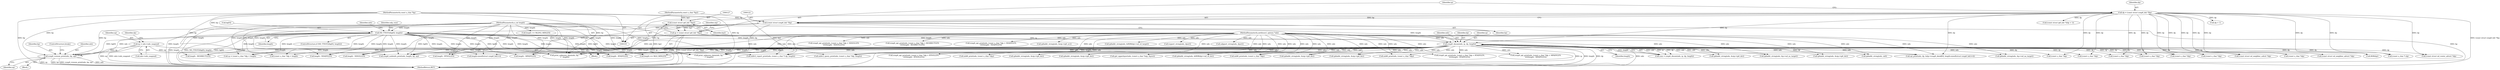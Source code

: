 digraph "0_tcpdump_67c7126062d59729cd421bb38f9594015c9907ba@pointer" {
"1000780" [label="(Call,icmp6_rrenum_print(ndo, bp, ep))"];
"1000171" [label="(Call,icmp6_cksum(ndo, ip, dp, length))"];
"1000106" [label="(MethodParameterIn,netdissect_options *ndo)"];
"1000124" [label="(Call,ip = (const struct ip6_hdr *)bp2)"];
"1000126" [label="(Call,(const struct ip6_hdr *)bp2)"];
"1000109" [label="(MethodParameterIn,const u_char *bp2)"];
"1000119" [label="(Call,dp = (const struct icmp6_hdr *)bp)"];
"1000121" [label="(Call,(const struct icmp6_hdr *)bp)"];
"1000107" [label="(MethodParameterIn,const u_char *bp)"];
"1000156" [label="(Call,ND_TTEST2(bp[0], length))"];
"1000108" [label="(MethodParameterIn,u_int length)"];
"1000136" [label="(Call,ep = ndo->ndo_snapend)"];
"1000780" [label="(Call,icmp6_rrenum_print(ndo, bp, ep))"];
"1000851" [label="(Call,cp = (const u_char *)dp + length)"];
"1000156" [label="(Call,ND_TTEST2(bp[0], length))"];
"1000163" [label="(Identifier,udp_sum)"];
"1000384" [label="(Call,ip6addr_string(ndo, &oip->ip6_dst))"];
"1000654" [label="(Call,ip6addr_string(ndo, &p->nd_ns_target))"];
"1000107" [label="(MethodParameterIn,const u_char *bp)"];
"1000125" [label="(Identifier,ip)"];
"1000292" [label="(Call,ip6addr_string(ndo, &oip->ip6_dst))"];
"1000143" [label="(Identifier,dp)"];
"1000717" [label="(Call,icmp6_opt_print(ndo, (const u_char *)dp + NDADVLEN,\n\t\t\t\t\tlength - NDADVLEN))"];
"1000854" [label="(Call,(const u_char *)dp)"];
"1000312" [label="(Call,ip6addr_string(ndo, &oip->ip6_src))"];
"1000882" [label="(Call,ip6addr_string(ndo, in6))"];
"1000172" [label="(Identifier,ndo)"];
"1000582" [label="(Call,(const u_char *)dp)"];
"1000587" [label="(Call,mld6_print(ndo, (const u_char *)dp))"];
"1000964" [label="(Call,rpl_print(ndo, dp, &dp->icmp6_data8[0], length-sizeof(struct icmp6_hdr)+4))"];
"1000853" [label="(Call,(const u_char *)dp + length)"];
"1000756" [label="(Call,ip6addr_string(ndo, &RDR(dp)->nd_rd_target))"];
"1000356" [label="(Call,tcpport_string(ndo, dport))"];
"1000549" [label="(Call,mld6_print(ndo, (const u_char *)dp))"];
"1000306" [label="(Call,ip6addr_string(ndo, &oip->ip6_dst))"];
"1000580" [label="(Call,mld6_print(ndo, (const u_char *)dp))"];
"1000123" [label="(Identifier,bp)"];
"1000373" [label="(Call,udpport_string(ndo, dport))"];
"1000693" [label="(Call,ip6addr_string(ndo, &p->nd_na_target))"];
"1000959" [label="(Call,length - MPADVLEN)"];
"1000599" [label="(Call,icmp6_opt_print(ndo, (const u_char *)dp + RTSOLLEN,\n\t\t\t\t\tlength - RTSOLLEN))"];
"1000782" [label="(Identifier,bp)"];
"1000784" [label="(ControlStructure,break;)"];
"1000973" [label="(Call,length-sizeof(struct icmp6_hdr)+4)"];
"1000681" [label="(Call,(const struct nd_neighbor_advert *)dp)"];
"1000367" [label="(Call,ip6addr_string(ndo, &oip->ip6_dst))"];
"1000131" [label="(Call,(const struct ip6_hdr *)(dp + 1))"];
"1000174" [label="(Identifier,dp)"];
"1000350" [label="(Call,ip6addr_string(ndo, &oip->ip6_dst))"];
"1000731" [label="(Call,RDR(dp))"];
"1000126" [label="(Call,(const struct ip6_hdr *)bp2)"];
"1000551" [label="(Call,(const u_char *)dp)"];
"1000566" [label="(Call,(const u_char *)dp)"];
"1000797" [label="(Call,mldv2_report_print(ndo, (const u_char *) dp, length))"];
"1000160" [label="(Identifier,length)"];
"1000119" [label="(Call,dp = (const struct icmp6_hdr *)bp)"];
"1000324" [label="(Call,get_upperlayer(ndo, (const u_char *)oip, &prot))"];
"1000157" [label="(Call,bp[0])"];
"1000589" [label="(Call,(const u_char *)dp)"];
"1000739" [label="(Call,ip6addr_string(ndo, &RDR(dp)->nd_rd_dst))"];
"1000138" [label="(Call,ndo->ndo_snapend)"];
"1000128" [label="(Identifier,bp2)"];
"1000111" [label="(Block,)"];
"1000606" [label="(Call,length - RTSOLLEN)"];
"1000619" [label="(Call,(const struct nd_router_advert *)dp)"];
"1000130" [label="(Identifier,oip)"];
"1000169" [label="(Call,sum = icmp6_cksum(ndo, ip, dp, length))"];
"1000642" [label="(Call,(const struct nd_neighbor_solicit *)dp)"];
"1000136" [label="(Call,ep = ndo->ndo_snapend)"];
"1000109" [label="(MethodParameterIn,const u_char *bp2)"];
"1000445" [label="(Call,ip6addr_string(ndo, &oip->ip6_dst))"];
"1000545" [label="(Call,length == MLD_MINLEN)"];
"1000564" [label="(Call,mldv2_query_print(ndo, (const u_char *)dp, length))"];
"1000783" [label="(Identifier,ep)"];
"1000121" [label="(Call,(const struct icmp6_hdr *)bp)"];
"1000633" [label="(Call,length - RTADVLEN)"];
"1000775" [label="(Call,length - REDIRECTLEN)"];
"1000626" [label="(Call,icmp6_opt_print(ndo, (const u_char *)dp + RTADVLEN,\n\t\t\t\t\tlength - RTADVLEN))"];
"1000120" [label="(Identifier,dp)"];
"1000799" [label="(Call,(const u_char *) dp)"];
"1000665" [label="(Call,icmp6_opt_print(ndo, (const u_char *)dp + NDSOLLEN,\n\t\t\t\t\tlength - NDSOLLEN))"];
"1000137" [label="(Identifier,ep)"];
"1000124" [label="(Call,ip = (const struct ip6_hdr *)bp2)"];
"1000197" [label="(Identifier,ndo)"];
"1000768" [label="(Call,icmp6_opt_print(ndo, (const u_char *)dp + REDIRECTLEN,\n\t\t\t\t\tlength - REDIRECTLEN))"];
"1000781" [label="(Identifier,ndo)"];
"1000175" [label="(Identifier,length)"];
"1000155" [label="(ControlStructure,if (ND_TTEST2(bp[0], length)))"];
"1000108" [label="(MethodParameterIn,u_int length)"];
"1000724" [label="(Call,length - NDADVLEN)"];
"1000672" [label="(Call,length - NDSOLLEN)"];
"1000556" [label="(Call,length >= MLDV2_MINLEN)"];
"1000602" [label="(Call,(const u_char *)dp)"];
"1000262" [label="(Block,)"];
"1000133" [label="(Call,dp + 1)"];
"1000787" [label="(Call,icmp6_nodeinfo_print(ndo, length, bp, ep))"];
"1000173" [label="(Identifier,ip)"];
"1000952" [label="(Call,icmp6_opt_print(ndo, (const u_char *)dp + MPADVLEN,\n\t\t\t\t\tlength - MPADVLEN))"];
"1001016" [label="(MethodReturn,RET)"];
"1000993" [label="(Call,print_unknown_data(ndo, bp,\"\n\t\", length))"];
"1000106" [label="(MethodParameterIn,netdissect_options *ndo)"];
"1000171" [label="(Call,icmp6_cksum(ndo, ip, dp, length))"];
"1000955" [label="(Call,(const u_char *)dp)"];
"1000405" [label="(Call,print_unknown_data(ndo, bp,\"\n\t\",length))"];
"1000780" -> "1000262"  [label="AST: "];
"1000780" -> "1000783"  [label="CFG: "];
"1000781" -> "1000780"  [label="AST: "];
"1000782" -> "1000780"  [label="AST: "];
"1000783" -> "1000780"  [label="AST: "];
"1000784" -> "1000780"  [label="CFG: "];
"1000780" -> "1001016"  [label="DDG: icmp6_rrenum_print(ndo, bp, ep)"];
"1000780" -> "1001016"  [label="DDG: ndo"];
"1000780" -> "1001016"  [label="DDG: ep"];
"1000780" -> "1001016"  [label="DDG: bp"];
"1000171" -> "1000780"  [label="DDG: ndo"];
"1000106" -> "1000780"  [label="DDG: ndo"];
"1000156" -> "1000780"  [label="DDG: bp[0]"];
"1000121" -> "1000780"  [label="DDG: bp"];
"1000107" -> "1000780"  [label="DDG: bp"];
"1000136" -> "1000780"  [label="DDG: ep"];
"1000171" -> "1000169"  [label="AST: "];
"1000171" -> "1000175"  [label="CFG: "];
"1000172" -> "1000171"  [label="AST: "];
"1000173" -> "1000171"  [label="AST: "];
"1000174" -> "1000171"  [label="AST: "];
"1000175" -> "1000171"  [label="AST: "];
"1000169" -> "1000171"  [label="CFG: "];
"1000171" -> "1001016"  [label="DDG: ndo"];
"1000171" -> "1001016"  [label="DDG: ip"];
"1000171" -> "1001016"  [label="DDG: length"];
"1000171" -> "1001016"  [label="DDG: dp"];
"1000171" -> "1000169"  [label="DDG: ndo"];
"1000171" -> "1000169"  [label="DDG: ip"];
"1000171" -> "1000169"  [label="DDG: dp"];
"1000171" -> "1000169"  [label="DDG: length"];
"1000106" -> "1000171"  [label="DDG: ndo"];
"1000124" -> "1000171"  [label="DDG: ip"];
"1000119" -> "1000171"  [label="DDG: dp"];
"1000156" -> "1000171"  [label="DDG: length"];
"1000108" -> "1000171"  [label="DDG: length"];
"1000171" -> "1000292"  [label="DDG: ndo"];
"1000171" -> "1000306"  [label="DDG: ndo"];
"1000171" -> "1000324"  [label="DDG: ndo"];
"1000171" -> "1000350"  [label="DDG: ndo"];
"1000171" -> "1000367"  [label="DDG: ndo"];
"1000171" -> "1000384"  [label="DDG: ndo"];
"1000171" -> "1000405"  [label="DDG: ndo"];
"1000171" -> "1000405"  [label="DDG: length"];
"1000171" -> "1000445"  [label="DDG: ndo"];
"1000171" -> "1000545"  [label="DDG: length"];
"1000171" -> "1000549"  [label="DDG: ndo"];
"1000171" -> "1000551"  [label="DDG: dp"];
"1000171" -> "1000564"  [label="DDG: ndo"];
"1000171" -> "1000566"  [label="DDG: dp"];
"1000171" -> "1000580"  [label="DDG: ndo"];
"1000171" -> "1000582"  [label="DDG: dp"];
"1000171" -> "1000587"  [label="DDG: ndo"];
"1000171" -> "1000589"  [label="DDG: dp"];
"1000171" -> "1000599"  [label="DDG: ndo"];
"1000171" -> "1000602"  [label="DDG: dp"];
"1000171" -> "1000606"  [label="DDG: length"];
"1000171" -> "1000619"  [label="DDG: dp"];
"1000171" -> "1000626"  [label="DDG: ndo"];
"1000171" -> "1000633"  [label="DDG: length"];
"1000171" -> "1000642"  [label="DDG: dp"];
"1000171" -> "1000654"  [label="DDG: ndo"];
"1000171" -> "1000672"  [label="DDG: length"];
"1000171" -> "1000681"  [label="DDG: dp"];
"1000171" -> "1000693"  [label="DDG: ndo"];
"1000171" -> "1000724"  [label="DDG: length"];
"1000171" -> "1000731"  [label="DDG: dp"];
"1000171" -> "1000739"  [label="DDG: ndo"];
"1000171" -> "1000775"  [label="DDG: length"];
"1000171" -> "1000787"  [label="DDG: ndo"];
"1000171" -> "1000787"  [label="DDG: length"];
"1000171" -> "1000797"  [label="DDG: ndo"];
"1000171" -> "1000797"  [label="DDG: length"];
"1000171" -> "1000799"  [label="DDG: dp"];
"1000171" -> "1000851"  [label="DDG: length"];
"1000171" -> "1000854"  [label="DDG: dp"];
"1000171" -> "1000853"  [label="DDG: length"];
"1000171" -> "1000882"  [label="DDG: ndo"];
"1000171" -> "1000952"  [label="DDG: ndo"];
"1000171" -> "1000955"  [label="DDG: dp"];
"1000171" -> "1000959"  [label="DDG: length"];
"1000171" -> "1000964"  [label="DDG: ndo"];
"1000171" -> "1000964"  [label="DDG: dp"];
"1000171" -> "1000973"  [label="DDG: length"];
"1000171" -> "1000993"  [label="DDG: ndo"];
"1000171" -> "1000993"  [label="DDG: length"];
"1000106" -> "1000105"  [label="AST: "];
"1000106" -> "1001016"  [label="DDG: ndo"];
"1000106" -> "1000292"  [label="DDG: ndo"];
"1000106" -> "1000306"  [label="DDG: ndo"];
"1000106" -> "1000312"  [label="DDG: ndo"];
"1000106" -> "1000324"  [label="DDG: ndo"];
"1000106" -> "1000350"  [label="DDG: ndo"];
"1000106" -> "1000356"  [label="DDG: ndo"];
"1000106" -> "1000367"  [label="DDG: ndo"];
"1000106" -> "1000373"  [label="DDG: ndo"];
"1000106" -> "1000384"  [label="DDG: ndo"];
"1000106" -> "1000405"  [label="DDG: ndo"];
"1000106" -> "1000445"  [label="DDG: ndo"];
"1000106" -> "1000549"  [label="DDG: ndo"];
"1000106" -> "1000564"  [label="DDG: ndo"];
"1000106" -> "1000580"  [label="DDG: ndo"];
"1000106" -> "1000587"  [label="DDG: ndo"];
"1000106" -> "1000599"  [label="DDG: ndo"];
"1000106" -> "1000626"  [label="DDG: ndo"];
"1000106" -> "1000654"  [label="DDG: ndo"];
"1000106" -> "1000665"  [label="DDG: ndo"];
"1000106" -> "1000693"  [label="DDG: ndo"];
"1000106" -> "1000717"  [label="DDG: ndo"];
"1000106" -> "1000739"  [label="DDG: ndo"];
"1000106" -> "1000756"  [label="DDG: ndo"];
"1000106" -> "1000768"  [label="DDG: ndo"];
"1000106" -> "1000787"  [label="DDG: ndo"];
"1000106" -> "1000797"  [label="DDG: ndo"];
"1000106" -> "1000882"  [label="DDG: ndo"];
"1000106" -> "1000952"  [label="DDG: ndo"];
"1000106" -> "1000964"  [label="DDG: ndo"];
"1000106" -> "1000993"  [label="DDG: ndo"];
"1000124" -> "1000111"  [label="AST: "];
"1000124" -> "1000126"  [label="CFG: "];
"1000125" -> "1000124"  [label="AST: "];
"1000126" -> "1000124"  [label="AST: "];
"1000130" -> "1000124"  [label="CFG: "];
"1000124" -> "1001016"  [label="DDG: (const struct ip6_hdr *)bp2"];
"1000124" -> "1001016"  [label="DDG: ip"];
"1000126" -> "1000124"  [label="DDG: bp2"];
"1000126" -> "1000128"  [label="CFG: "];
"1000127" -> "1000126"  [label="AST: "];
"1000128" -> "1000126"  [label="AST: "];
"1000126" -> "1001016"  [label="DDG: bp2"];
"1000109" -> "1000126"  [label="DDG: bp2"];
"1000109" -> "1000105"  [label="AST: "];
"1000109" -> "1001016"  [label="DDG: bp2"];
"1000119" -> "1000111"  [label="AST: "];
"1000119" -> "1000121"  [label="CFG: "];
"1000120" -> "1000119"  [label="AST: "];
"1000121" -> "1000119"  [label="AST: "];
"1000125" -> "1000119"  [label="CFG: "];
"1000119" -> "1001016"  [label="DDG: (const struct icmp6_hdr *)bp"];
"1000121" -> "1000119"  [label="DDG: bp"];
"1000119" -> "1000131"  [label="DDG: dp"];
"1000119" -> "1000133"  [label="DDG: dp"];
"1000119" -> "1000551"  [label="DDG: dp"];
"1000119" -> "1000566"  [label="DDG: dp"];
"1000119" -> "1000582"  [label="DDG: dp"];
"1000119" -> "1000589"  [label="DDG: dp"];
"1000119" -> "1000602"  [label="DDG: dp"];
"1000119" -> "1000619"  [label="DDG: dp"];
"1000119" -> "1000642"  [label="DDG: dp"];
"1000119" -> "1000681"  [label="DDG: dp"];
"1000119" -> "1000731"  [label="DDG: dp"];
"1000119" -> "1000799"  [label="DDG: dp"];
"1000119" -> "1000854"  [label="DDG: dp"];
"1000119" -> "1000955"  [label="DDG: dp"];
"1000119" -> "1000964"  [label="DDG: dp"];
"1000121" -> "1000123"  [label="CFG: "];
"1000122" -> "1000121"  [label="AST: "];
"1000123" -> "1000121"  [label="AST: "];
"1000121" -> "1001016"  [label="DDG: bp"];
"1000107" -> "1000121"  [label="DDG: bp"];
"1000121" -> "1000156"  [label="DDG: bp"];
"1000121" -> "1000405"  [label="DDG: bp"];
"1000121" -> "1000787"  [label="DDG: bp"];
"1000121" -> "1000993"  [label="DDG: bp"];
"1000107" -> "1000105"  [label="AST: "];
"1000107" -> "1001016"  [label="DDG: bp"];
"1000107" -> "1000156"  [label="DDG: bp"];
"1000107" -> "1000405"  [label="DDG: bp"];
"1000107" -> "1000787"  [label="DDG: bp"];
"1000107" -> "1000993"  [label="DDG: bp"];
"1000156" -> "1000155"  [label="AST: "];
"1000156" -> "1000160"  [label="CFG: "];
"1000157" -> "1000156"  [label="AST: "];
"1000160" -> "1000156"  [label="AST: "];
"1000163" -> "1000156"  [label="CFG: "];
"1000197" -> "1000156"  [label="CFG: "];
"1000156" -> "1001016"  [label="DDG: bp[0]"];
"1000156" -> "1001016"  [label="DDG: length"];
"1000156" -> "1001016"  [label="DDG: ND_TTEST2(bp[0], length)"];
"1000108" -> "1000156"  [label="DDG: length"];
"1000156" -> "1000405"  [label="DDG: bp[0]"];
"1000156" -> "1000405"  [label="DDG: length"];
"1000156" -> "1000545"  [label="DDG: length"];
"1000156" -> "1000606"  [label="DDG: length"];
"1000156" -> "1000633"  [label="DDG: length"];
"1000156" -> "1000672"  [label="DDG: length"];
"1000156" -> "1000724"  [label="DDG: length"];
"1000156" -> "1000775"  [label="DDG: length"];
"1000156" -> "1000787"  [label="DDG: length"];
"1000156" -> "1000787"  [label="DDG: bp[0]"];
"1000156" -> "1000797"  [label="DDG: length"];
"1000156" -> "1000851"  [label="DDG: length"];
"1000156" -> "1000853"  [label="DDG: length"];
"1000156" -> "1000959"  [label="DDG: length"];
"1000156" -> "1000973"  [label="DDG: length"];
"1000156" -> "1000993"  [label="DDG: bp[0]"];
"1000156" -> "1000993"  [label="DDG: length"];
"1000108" -> "1000105"  [label="AST: "];
"1000108" -> "1001016"  [label="DDG: length"];
"1000108" -> "1000405"  [label="DDG: length"];
"1000108" -> "1000545"  [label="DDG: length"];
"1000108" -> "1000556"  [label="DDG: length"];
"1000108" -> "1000564"  [label="DDG: length"];
"1000108" -> "1000606"  [label="DDG: length"];
"1000108" -> "1000633"  [label="DDG: length"];
"1000108" -> "1000672"  [label="DDG: length"];
"1000108" -> "1000724"  [label="DDG: length"];
"1000108" -> "1000775"  [label="DDG: length"];
"1000108" -> "1000787"  [label="DDG: length"];
"1000108" -> "1000797"  [label="DDG: length"];
"1000108" -> "1000851"  [label="DDG: length"];
"1000108" -> "1000853"  [label="DDG: length"];
"1000108" -> "1000959"  [label="DDG: length"];
"1000108" -> "1000973"  [label="DDG: length"];
"1000108" -> "1000993"  [label="DDG: length"];
"1000136" -> "1000111"  [label="AST: "];
"1000136" -> "1000138"  [label="CFG: "];
"1000137" -> "1000136"  [label="AST: "];
"1000138" -> "1000136"  [label="AST: "];
"1000143" -> "1000136"  [label="CFG: "];
"1000136" -> "1001016"  [label="DDG: ndo->ndo_snapend"];
"1000136" -> "1001016"  [label="DDG: ep"];
"1000136" -> "1000787"  [label="DDG: ep"];
}
